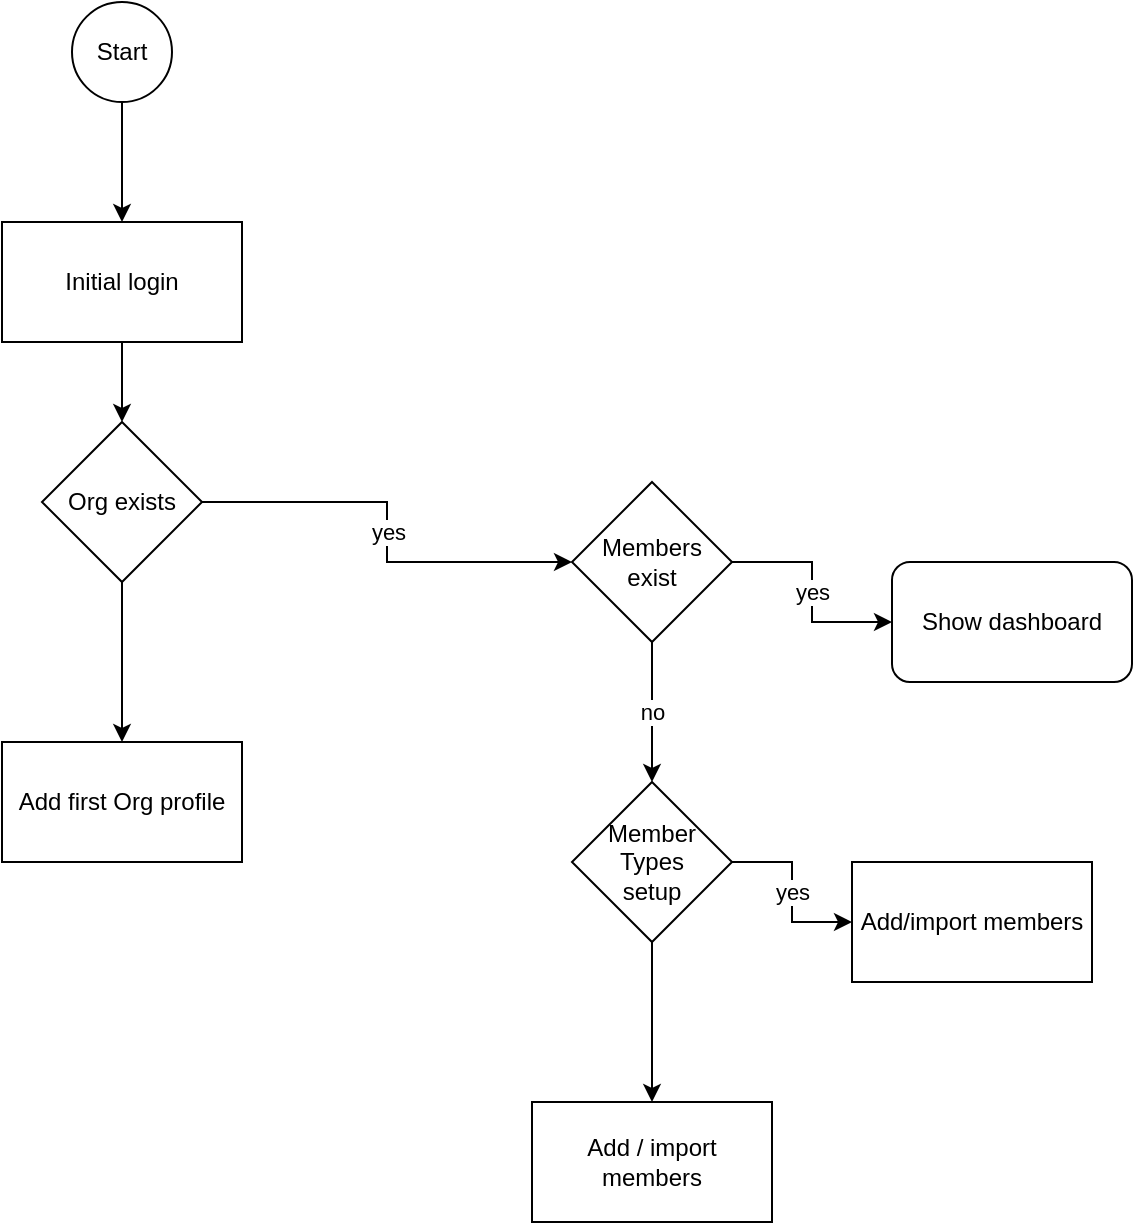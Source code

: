 <mxfile version="13.6.5">
    <diagram id="QQv-5Cbj0F1LTV6f1Hyi" name="Page-1">
        <mxGraphModel dx="823" dy="696" grid="1" gridSize="10" guides="1" tooltips="1" connect="1" arrows="1" fold="1" page="1" pageScale="1" pageWidth="827" pageHeight="1169" math="0" shadow="0">
            <root>
                <mxCell id="0"/>
                <mxCell id="1" parent="0"/>
                <mxCell id="2" value="" style="edgeStyle=orthogonalEdgeStyle;rounded=0;orthogonalLoop=1;jettySize=auto;html=1;" edge="1" parent="1" source="3" target="5">
                    <mxGeometry relative="1" as="geometry"/>
                </mxCell>
                <mxCell id="3" value="Start" style="ellipse;whiteSpace=wrap;html=1;aspect=fixed;" vertex="1" parent="1">
                    <mxGeometry x="100" y="20" width="50" height="50" as="geometry"/>
                </mxCell>
                <mxCell id="4" value="" style="edgeStyle=orthogonalEdgeStyle;rounded=0;orthogonalLoop=1;jettySize=auto;html=1;" edge="1" parent="1" source="5" target="8">
                    <mxGeometry relative="1" as="geometry"/>
                </mxCell>
                <mxCell id="5" value="Initial login" style="rounded=0;whiteSpace=wrap;html=1;" vertex="1" parent="1">
                    <mxGeometry x="65" y="130" width="120" height="60" as="geometry"/>
                </mxCell>
                <mxCell id="6" value="yes" style="edgeStyle=orthogonalEdgeStyle;rounded=0;orthogonalLoop=1;jettySize=auto;html=1;entryX=0;entryY=0.5;entryDx=0;entryDy=0;" edge="1" parent="1" source="8" target="11">
                    <mxGeometry relative="1" as="geometry">
                        <mxPoint x="293" y="250" as="targetPoint"/>
                    </mxGeometry>
                </mxCell>
                <mxCell id="7" value="" style="edgeStyle=orthogonalEdgeStyle;rounded=0;orthogonalLoop=1;jettySize=auto;html=1;" edge="1" parent="1" source="8" target="9">
                    <mxGeometry relative="1" as="geometry"/>
                </mxCell>
                <mxCell id="8" value="Org exists" style="rhombus;whiteSpace=wrap;html=1;" vertex="1" parent="1">
                    <mxGeometry x="85" y="230" width="80" height="80" as="geometry"/>
                </mxCell>
                <mxCell id="9" value="Add first Org profile" style="rounded=0;whiteSpace=wrap;html=1;" vertex="1" parent="1">
                    <mxGeometry x="65" y="390" width="120" height="60" as="geometry"/>
                </mxCell>
                <mxCell id="10" value="Show dashboard" style="rounded=1;whiteSpace=wrap;html=1;" vertex="1" parent="1">
                    <mxGeometry x="510" y="300" width="120" height="60" as="geometry"/>
                </mxCell>
                <mxCell id="12" value="yes" style="edgeStyle=orthogonalEdgeStyle;rounded=0;orthogonalLoop=1;jettySize=auto;html=1;" edge="1" parent="1" source="11" target="10">
                    <mxGeometry relative="1" as="geometry"/>
                </mxCell>
                <mxCell id="16" value="no" style="edgeStyle=orthogonalEdgeStyle;rounded=0;orthogonalLoop=1;jettySize=auto;html=1;" edge="1" parent="1" source="11" target="15">
                    <mxGeometry relative="1" as="geometry"/>
                </mxCell>
                <mxCell id="11" value="Members&lt;br&gt;exist" style="rhombus;whiteSpace=wrap;html=1;" vertex="1" parent="1">
                    <mxGeometry x="350" y="260" width="80" height="80" as="geometry"/>
                </mxCell>
                <mxCell id="14" value="Add/import members" style="rounded=0;whiteSpace=wrap;html=1;" vertex="1" parent="1">
                    <mxGeometry x="490" y="450" width="120" height="60" as="geometry"/>
                </mxCell>
                <mxCell id="17" value="yes" style="edgeStyle=orthogonalEdgeStyle;rounded=0;orthogonalLoop=1;jettySize=auto;html=1;" edge="1" parent="1" source="15" target="14">
                    <mxGeometry relative="1" as="geometry"/>
                </mxCell>
                <mxCell id="19" value="" style="edgeStyle=orthogonalEdgeStyle;rounded=0;orthogonalLoop=1;jettySize=auto;html=1;" edge="1" parent="1" source="15" target="18">
                    <mxGeometry relative="1" as="geometry"/>
                </mxCell>
                <mxCell id="15" value="Member Types&lt;br&gt;setup" style="rhombus;whiteSpace=wrap;html=1;" vertex="1" parent="1">
                    <mxGeometry x="350" y="410" width="80" height="80" as="geometry"/>
                </mxCell>
                <mxCell id="18" value="Add / import members" style="rounded=0;whiteSpace=wrap;html=1;" vertex="1" parent="1">
                    <mxGeometry x="330" y="570" width="120" height="60" as="geometry"/>
                </mxCell>
            </root>
        </mxGraphModel>
    </diagram>
</mxfile>